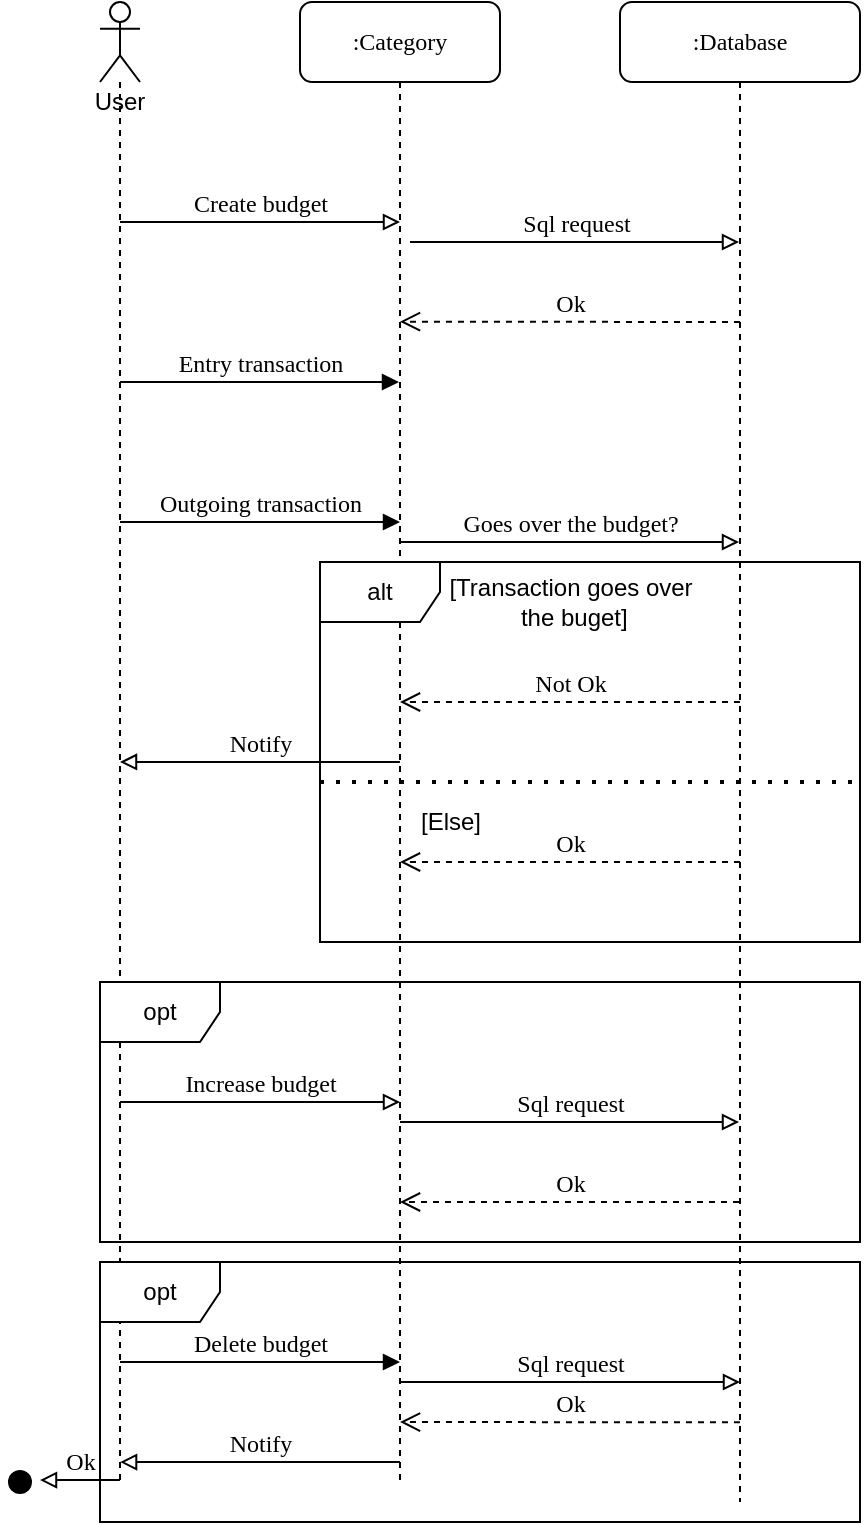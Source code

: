 <mxfile version="20.7.4" type="google"><diagram name="Page-1" id="13e1069c-82ec-6db2-03f1-153e76fe0fe0"><mxGraphModel grid="1" page="1" gridSize="10" guides="1" tooltips="1" connect="1" arrows="1" fold="1" pageScale="1" pageWidth="1100" pageHeight="850" background="none" math="0" shadow="0"><root><mxCell id="0"/><mxCell id="1" parent="0"/><mxCell id="7baba1c4bc27f4b0-2" value=":Category" style="shape=umlLifeline;perimeter=lifelinePerimeter;whiteSpace=wrap;html=1;container=1;collapsible=0;recursiveResize=0;outlineConnect=0;rounded=1;shadow=0;comic=0;labelBackgroundColor=none;strokeWidth=1;fontFamily=Verdana;fontSize=12;align=center;" vertex="1" parent="1"><mxGeometry x="240" y="80" width="100" height="740" as="geometry"/></mxCell><mxCell id="y74Y6LvtMl0S-6kjyHYF-10" value="Outgoing transaction" style="html=1;verticalAlign=bottom;endArrow=block;labelBackgroundColor=none;fontFamily=Verdana;fontSize=12;" edge="1" parent="7baba1c4bc27f4b0-2"><mxGeometry relative="1" as="geometry"><mxPoint x="-90" y="260" as="sourcePoint"/><mxPoint x="50" y="260" as="targetPoint"/><Array as="points"/></mxGeometry></mxCell><mxCell id="7baba1c4bc27f4b0-3" value=":Database" style="shape=umlLifeline;perimeter=lifelinePerimeter;whiteSpace=wrap;html=1;container=1;collapsible=0;recursiveResize=0;outlineConnect=0;rounded=1;shadow=0;comic=0;labelBackgroundColor=none;strokeWidth=1;fontFamily=Verdana;fontSize=12;align=center;" vertex="1" parent="1"><mxGeometry x="400" y="80" width="120" height="750" as="geometry"/></mxCell><mxCell id="y74Y6LvtMl0S-6kjyHYF-18" value="alt" style="shape=umlFrame;whiteSpace=wrap;html=1;" vertex="1" parent="7baba1c4bc27f4b0-3"><mxGeometry x="-150" y="280" width="270" height="190" as="geometry"/></mxCell><mxCell id="y74Y6LvtMl0S-6kjyHYF-20" value="" style="endArrow=none;dashed=1;html=1;dashPattern=1 3;strokeWidth=2;rounded=0;entryX=1;entryY=0.579;entryDx=0;entryDy=0;entryPerimeter=0;" edge="1" parent="7baba1c4bc27f4b0-3" target="y74Y6LvtMl0S-6kjyHYF-18"><mxGeometry width="50" height="50" relative="1" as="geometry"><mxPoint x="-150" y="390" as="sourcePoint"/><mxPoint x="110" y="390" as="targetPoint"/></mxGeometry></mxCell><mxCell id="7baba1c4bc27f4b0-27" value="Ok" style="html=1;verticalAlign=bottom;endArrow=open;dashed=1;endSize=8;labelBackgroundColor=none;fontFamily=Verdana;fontSize=12;" edge="1" parent="7baba1c4bc27f4b0-3" source="7baba1c4bc27f4b0-3"><mxGeometry relative="1" as="geometry"><mxPoint x="-110" y="600" as="targetPoint"/><mxPoint x="50" y="600" as="sourcePoint"/></mxGeometry></mxCell><mxCell id="y74Y6LvtMl0S-6kjyHYF-29" value="Sql request" style="html=1;verticalAlign=bottom;endArrow=block;labelBackgroundColor=none;fontFamily=Verdana;fontSize=12;edgeStyle=elbowEdgeStyle;elbow=vertical;endFill=0;" edge="1" parent="7baba1c4bc27f4b0-3" target="7baba1c4bc27f4b0-3"><mxGeometry relative="1" as="geometry"><mxPoint x="-110" y="560" as="sourcePoint"/><mxPoint x="40" y="560.0" as="targetPoint"/></mxGeometry></mxCell><mxCell id="7baba1c4bc27f4b0-14" value="Sql request" style="html=1;verticalAlign=bottom;endArrow=block;labelBackgroundColor=none;fontFamily=Verdana;fontSize=12;edgeStyle=elbowEdgeStyle;elbow=vertical;endFill=0;" edge="1" parent="1" target="7baba1c4bc27f4b0-3"><mxGeometry relative="1" as="geometry"><mxPoint x="295" y="200" as="sourcePoint"/><mxPoint x="445" y="200.0" as="targetPoint"/></mxGeometry></mxCell><mxCell id="y74Y6LvtMl0S-6kjyHYF-4" value="User" style="shape=umlLifeline;participant=umlActor;perimeter=lifelinePerimeter;whiteSpace=wrap;html=1;container=1;collapsible=0;recursiveResize=0;verticalAlign=top;spacingTop=36;outlineConnect=0;" vertex="1" parent="1"><mxGeometry x="140" y="80" width="20" height="740" as="geometry"/></mxCell><mxCell id="y74Y6LvtMl0S-6kjyHYF-7" value="Create budget" style="html=1;verticalAlign=bottom;endArrow=block;labelBackgroundColor=none;fontFamily=Verdana;fontSize=12;edgeStyle=elbowEdgeStyle;elbow=vertical;endFill=0;" edge="1" parent="1"><mxGeometry relative="1" as="geometry"><mxPoint x="150" y="190" as="sourcePoint"/><mxPoint x="290" y="190" as="targetPoint"/></mxGeometry></mxCell><mxCell id="7baba1c4bc27f4b0-23" value="Entry transaction" style="html=1;verticalAlign=bottom;endArrow=block;labelBackgroundColor=none;fontFamily=Verdana;fontSize=12;" edge="1" parent="1" source="y74Y6LvtMl0S-6kjyHYF-4" target="7baba1c4bc27f4b0-2"><mxGeometry relative="1" as="geometry"><mxPoint x="180" y="330.0" as="sourcePoint"/><mxPoint x="290" y="330" as="targetPoint"/><Array as="points"><mxPoint x="240" y="270"/></Array></mxGeometry></mxCell><mxCell id="y74Y6LvtMl0S-6kjyHYF-11" value="Goes over the budget?" style="html=1;verticalAlign=bottom;endArrow=block;labelBackgroundColor=none;fontFamily=Verdana;fontSize=12;edgeStyle=elbowEdgeStyle;elbow=vertical;endFill=0;" edge="1" parent="1" target="7baba1c4bc27f4b0-3"><mxGeometry relative="1" as="geometry"><mxPoint x="290" y="350" as="sourcePoint"/><mxPoint x="440" y="350.0" as="targetPoint"/><Array as="points"><mxPoint x="470" y="350"/></Array></mxGeometry></mxCell><mxCell id="y74Y6LvtMl0S-6kjyHYF-12" value="Not Ok" style="html=1;verticalAlign=bottom;endArrow=open;dashed=1;endSize=8;labelBackgroundColor=none;fontFamily=Verdana;fontSize=12;" edge="1" parent="1"><mxGeometry relative="1" as="geometry"><mxPoint x="290" y="430" as="targetPoint"/><mxPoint x="460" y="430" as="sourcePoint"/><mxPoint as="offset"/></mxGeometry></mxCell><mxCell id="y74Y6LvtMl0S-6kjyHYF-17" value="Ok" style="html=1;verticalAlign=bottom;endArrow=open;dashed=1;endSize=8;labelBackgroundColor=none;fontFamily=Verdana;fontSize=12;" edge="1" parent="1"><mxGeometry relative="1" as="geometry"><mxPoint x="290" y="510" as="targetPoint"/><mxPoint x="460" y="510" as="sourcePoint"/></mxGeometry></mxCell><mxCell id="y74Y6LvtMl0S-6kjyHYF-19" value="[Transaction goes over&lt;br&gt;&amp;nbsp;the buget]" style="text;html=1;align=center;verticalAlign=middle;resizable=0;points=[];autosize=1;strokeColor=none;fillColor=none;" vertex="1" parent="1"><mxGeometry x="300" y="360" width="150" height="40" as="geometry"/></mxCell><mxCell id="y74Y6LvtMl0S-6kjyHYF-21" value="[Else]" style="text;html=1;align=center;verticalAlign=middle;resizable=0;points=[];autosize=1;strokeColor=none;fillColor=none;" vertex="1" parent="1"><mxGeometry x="290" y="475" width="50" height="30" as="geometry"/></mxCell><mxCell id="y74Y6LvtMl0S-6kjyHYF-24" value="Notify" style="html=1;verticalAlign=bottom;endArrow=block;labelBackgroundColor=none;fontFamily=Verdana;fontSize=12;edgeStyle=elbowEdgeStyle;elbow=vertical;endFill=0;exitX=0.148;exitY=0.526;exitDx=0;exitDy=0;exitPerimeter=0;" edge="1" parent="1" source="y74Y6LvtMl0S-6kjyHYF-18"><mxGeometry relative="1" as="geometry"><mxPoint y="450" as="sourcePoint"/><mxPoint x="150" y="460" as="targetPoint"/><Array as="points"><mxPoint x="160" y="460"/><mxPoint x="280" y="460"/></Array></mxGeometry></mxCell><mxCell id="y74Y6LvtMl0S-6kjyHYF-25" value="Increase budget" style="html=1;verticalAlign=bottom;endArrow=block;labelBackgroundColor=none;fontFamily=Verdana;fontSize=12;edgeStyle=elbowEdgeStyle;elbow=vertical;endFill=0;" edge="1" parent="1"><mxGeometry relative="1" as="geometry"><mxPoint x="150" y="630" as="sourcePoint"/><mxPoint x="290" y="630" as="targetPoint"/></mxGeometry></mxCell><mxCell id="y74Y6LvtMl0S-6kjyHYF-30" value="Ok" style="html=1;verticalAlign=bottom;endArrow=open;dashed=1;endSize=8;labelBackgroundColor=none;fontFamily=Verdana;fontSize=12;entryX=0.5;entryY=0.216;entryDx=0;entryDy=0;entryPerimeter=0;" edge="1" parent="1" target="7baba1c4bc27f4b0-2"><mxGeometry relative="1" as="geometry"><mxPoint x="300" y="240" as="targetPoint"/><mxPoint x="460" y="240" as="sourcePoint"/></mxGeometry></mxCell><mxCell id="y74Y6LvtMl0S-6kjyHYF-31" value="opt" style="shape=umlFrame;whiteSpace=wrap;html=1;" vertex="1" parent="1"><mxGeometry x="140" y="570" width="380" height="130" as="geometry"/></mxCell><mxCell id="y74Y6LvtMl0S-6kjyHYF-32" value="opt" style="shape=umlFrame;whiteSpace=wrap;html=1;" vertex="1" parent="1"><mxGeometry x="140" y="710" width="380" height="130" as="geometry"/></mxCell><mxCell id="y74Y6LvtMl0S-6kjyHYF-33" value="Delete budget" style="html=1;verticalAlign=bottom;endArrow=block;labelBackgroundColor=none;fontFamily=Verdana;fontSize=12;" edge="1" parent="1"><mxGeometry relative="1" as="geometry"><mxPoint x="150" y="760" as="sourcePoint"/><mxPoint x="290" y="760" as="targetPoint"/><Array as="points"><mxPoint x="220" y="760"/></Array></mxGeometry></mxCell><mxCell id="y74Y6LvtMl0S-6kjyHYF-34" value="Sql request" style="html=1;verticalAlign=bottom;endArrow=block;labelBackgroundColor=none;fontFamily=Verdana;fontSize=12;edgeStyle=elbowEdgeStyle;elbow=vertical;endFill=0;" edge="1" parent="1"><mxGeometry relative="1" as="geometry"><mxPoint x="290" y="770" as="sourcePoint"/><mxPoint x="460" y="770" as="targetPoint"/></mxGeometry></mxCell><mxCell id="y74Y6LvtMl0S-6kjyHYF-35" value="Ok" style="html=1;verticalAlign=bottom;endArrow=open;dashed=1;endSize=8;labelBackgroundColor=none;fontFamily=Verdana;fontSize=12;entryX=0.5;entryY=0.222;entryDx=0;entryDy=0;entryPerimeter=0;" edge="1" parent="1"><mxGeometry relative="1" as="geometry"><mxPoint x="290" y="790" as="targetPoint"/><mxPoint x="460" y="790.16" as="sourcePoint"/></mxGeometry></mxCell><mxCell id="y74Y6LvtMl0S-6kjyHYF-36" value="Notify" style="html=1;verticalAlign=bottom;endArrow=block;labelBackgroundColor=none;fontFamily=Verdana;fontSize=12;edgeStyle=elbowEdgeStyle;elbow=vertical;endFill=0;exitX=0.148;exitY=0.526;exitDx=0;exitDy=0;exitPerimeter=0;" edge="1" parent="1"><mxGeometry relative="1" as="geometry"><mxPoint x="290.0" y="810" as="sourcePoint"/><mxPoint x="150.04" y="810.06" as="targetPoint"/><Array as="points"><mxPoint x="160.04" y="810.06"/><mxPoint x="280.04" y="810.06"/></Array></mxGeometry></mxCell><mxCell id="pd_bt49IqRz-uIVArpfy-2" value="Ok" style="html=1;verticalAlign=bottom;endArrow=block;labelBackgroundColor=none;fontFamily=Verdana;fontSize=12;edgeStyle=elbowEdgeStyle;elbow=vertical;endFill=0;exitX=0.148;exitY=0.526;exitDx=0;exitDy=0;exitPerimeter=0;" edge="1" parent="1"><mxGeometry relative="1" as="geometry"><mxPoint x="149.96" y="819" as="sourcePoint"/><mxPoint x="110" y="819" as="targetPoint"/><Array as="points"><mxPoint x="20" y="819.06"/><mxPoint x="140.0" y="819.06"/></Array></mxGeometry></mxCell><mxCell id="pd_bt49IqRz-uIVArpfy-3" value="" style="ellipse;html=1;shape=startState;fillColor=#000000;strokeColor=none;" vertex="1" parent="1"><mxGeometry x="90" y="810" width="20" height="20" as="geometry"/></mxCell></root></mxGraphModel></diagram></mxfile>